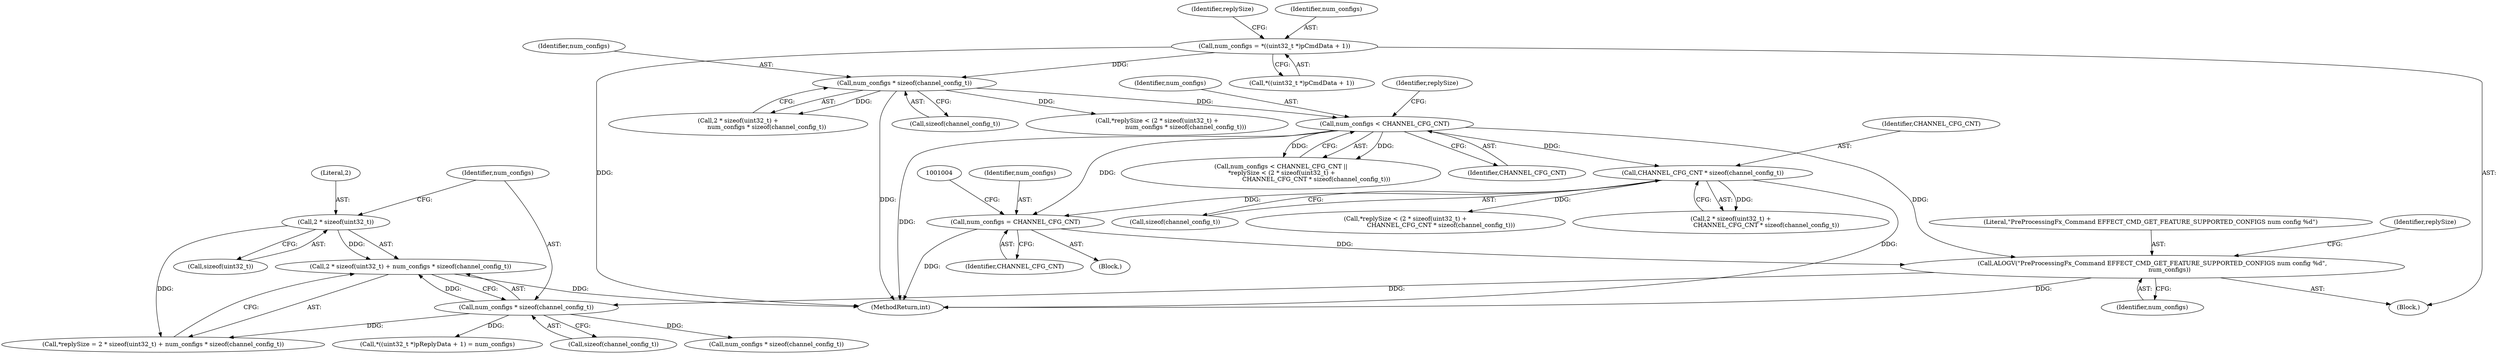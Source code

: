 digraph "0_Android_aeea52da00d210587fb3ed895de3d5f2e0264c88_9@API" {
"1001013" [label="(Call,2 * sizeof(uint32_t) + num_configs * sizeof(channel_config_t))"];
"1001014" [label="(Call,2 * sizeof(uint32_t))"];
"1001018" [label="(Call,num_configs * sizeof(channel_config_t))"];
"1001007" [label="(Call,ALOGV(\"PreProcessingFx_Command EFFECT_CMD_GET_FEATURE_SUPPORTED_CONFIGS num config %d\",\n                  num_configs))"];
"1000998" [label="(Call,num_configs = CHANNEL_CFG_CNT)"];
"1000973" [label="(Call,num_configs < CHANNEL_CFG_CNT)"];
"1000951" [label="(Call,num_configs * sizeof(channel_config_t))"];
"1000934" [label="(Call,num_configs = *((uint32_t *)pCmdData + 1))"];
"1000984" [label="(Call,CHANNEL_CFG_CNT * sizeof(channel_config_t))"];
"1001019" [label="(Identifier,num_configs)"];
"1001015" [label="(Literal,2)"];
"1000998" [label="(Call,num_configs = CHANNEL_CFG_CNT)"];
"1000978" [label="(Identifier,replySize)"];
"1000945" [label="(Identifier,replySize)"];
"1000935" [label="(Identifier,num_configs)"];
"1000973" [label="(Call,num_configs < CHANNEL_CFG_CNT)"];
"1000865" [label="(Block,)"];
"1000979" [label="(Call,2 * sizeof(uint32_t) +\n                                     CHANNEL_CFG_CNT * sizeof(channel_config_t))"];
"1001007" [label="(Call,ALOGV(\"PreProcessingFx_Command EFFECT_CMD_GET_FEATURE_SUPPORTED_CONFIGS num config %d\",\n                  num_configs))"];
"1001020" [label="(Call,sizeof(channel_config_t))"];
"1000972" [label="(Call,num_configs < CHANNEL_CFG_CNT ||\n *replySize < (2 * sizeof(uint32_t) +\n                                     CHANNEL_CFG_CNT * sizeof(channel_config_t)))"];
"1000985" [label="(Identifier,CHANNEL_CFG_CNT)"];
"1001012" [label="(Identifier,replySize)"];
"1001014" [label="(Call,2 * sizeof(uint32_t))"];
"1000951" [label="(Call,num_configs * sizeof(channel_config_t))"];
"1000974" [label="(Identifier,num_configs)"];
"1000975" [label="(Identifier,CHANNEL_CFG_CNT)"];
"1000986" [label="(Call,sizeof(channel_config_t))"];
"1001010" [label="(Call,*replySize = 2 * sizeof(uint32_t) + num_configs * sizeof(channel_config_t))"];
"1000976" [label="(Call,*replySize < (2 * sizeof(uint32_t) +\n                                     CHANNEL_CFG_CNT * sizeof(channel_config_t)))"];
"1001018" [label="(Call,num_configs * sizeof(channel_config_t))"];
"1001000" [label="(Identifier,CHANNEL_CFG_CNT)"];
"1001022" [label="(Call,*((uint32_t *)pReplyData + 1) = num_configs)"];
"1001318" [label="(MethodReturn,int)"];
"1000943" [label="(Call,*replySize < (2 * sizeof(uint32_t) +\n                              num_configs * sizeof(channel_config_t)))"];
"1001009" [label="(Identifier,num_configs)"];
"1001013" [label="(Call,2 * sizeof(uint32_t) + num_configs * sizeof(channel_config_t))"];
"1001008" [label="(Literal,\"PreProcessingFx_Command EFFECT_CMD_GET_FEATURE_SUPPORTED_CONFIGS num config %d\")"];
"1000999" [label="(Identifier,num_configs)"];
"1000946" [label="(Call,2 * sizeof(uint32_t) +\n                              num_configs * sizeof(channel_config_t))"];
"1001016" [label="(Call,sizeof(uint32_t))"];
"1000997" [label="(Block,)"];
"1000934" [label="(Call,num_configs = *((uint32_t *)pCmdData + 1))"];
"1000984" [label="(Call,CHANNEL_CFG_CNT * sizeof(channel_config_t))"];
"1000952" [label="(Identifier,num_configs)"];
"1001038" [label="(Call,num_configs * sizeof(channel_config_t))"];
"1000953" [label="(Call,sizeof(channel_config_t))"];
"1000936" [label="(Call,*((uint32_t *)pCmdData + 1))"];
"1001013" -> "1001010"  [label="AST: "];
"1001013" -> "1001018"  [label="CFG: "];
"1001014" -> "1001013"  [label="AST: "];
"1001018" -> "1001013"  [label="AST: "];
"1001010" -> "1001013"  [label="CFG: "];
"1001013" -> "1001318"  [label="DDG: "];
"1001014" -> "1001013"  [label="DDG: "];
"1001018" -> "1001013"  [label="DDG: "];
"1001014" -> "1001016"  [label="CFG: "];
"1001015" -> "1001014"  [label="AST: "];
"1001016" -> "1001014"  [label="AST: "];
"1001019" -> "1001014"  [label="CFG: "];
"1001014" -> "1001010"  [label="DDG: "];
"1001018" -> "1001020"  [label="CFG: "];
"1001019" -> "1001018"  [label="AST: "];
"1001020" -> "1001018"  [label="AST: "];
"1001018" -> "1001010"  [label="DDG: "];
"1001007" -> "1001018"  [label="DDG: "];
"1001018" -> "1001022"  [label="DDG: "];
"1001018" -> "1001038"  [label="DDG: "];
"1001007" -> "1000865"  [label="AST: "];
"1001007" -> "1001009"  [label="CFG: "];
"1001008" -> "1001007"  [label="AST: "];
"1001009" -> "1001007"  [label="AST: "];
"1001012" -> "1001007"  [label="CFG: "];
"1001007" -> "1001318"  [label="DDG: "];
"1000998" -> "1001007"  [label="DDG: "];
"1000973" -> "1001007"  [label="DDG: "];
"1000998" -> "1000997"  [label="AST: "];
"1000998" -> "1001000"  [label="CFG: "];
"1000999" -> "1000998"  [label="AST: "];
"1001000" -> "1000998"  [label="AST: "];
"1001004" -> "1000998"  [label="CFG: "];
"1000998" -> "1001318"  [label="DDG: "];
"1000973" -> "1000998"  [label="DDG: "];
"1000984" -> "1000998"  [label="DDG: "];
"1000973" -> "1000972"  [label="AST: "];
"1000973" -> "1000975"  [label="CFG: "];
"1000974" -> "1000973"  [label="AST: "];
"1000975" -> "1000973"  [label="AST: "];
"1000978" -> "1000973"  [label="CFG: "];
"1000972" -> "1000973"  [label="CFG: "];
"1000973" -> "1001318"  [label="DDG: "];
"1000973" -> "1000972"  [label="DDG: "];
"1000973" -> "1000972"  [label="DDG: "];
"1000951" -> "1000973"  [label="DDG: "];
"1000973" -> "1000984"  [label="DDG: "];
"1000951" -> "1000946"  [label="AST: "];
"1000951" -> "1000953"  [label="CFG: "];
"1000952" -> "1000951"  [label="AST: "];
"1000953" -> "1000951"  [label="AST: "];
"1000946" -> "1000951"  [label="CFG: "];
"1000951" -> "1001318"  [label="DDG: "];
"1000951" -> "1000943"  [label="DDG: "];
"1000951" -> "1000946"  [label="DDG: "];
"1000934" -> "1000951"  [label="DDG: "];
"1000934" -> "1000865"  [label="AST: "];
"1000934" -> "1000936"  [label="CFG: "];
"1000935" -> "1000934"  [label="AST: "];
"1000936" -> "1000934"  [label="AST: "];
"1000945" -> "1000934"  [label="CFG: "];
"1000934" -> "1001318"  [label="DDG: "];
"1000984" -> "1000979"  [label="AST: "];
"1000984" -> "1000986"  [label="CFG: "];
"1000985" -> "1000984"  [label="AST: "];
"1000986" -> "1000984"  [label="AST: "];
"1000979" -> "1000984"  [label="CFG: "];
"1000984" -> "1001318"  [label="DDG: "];
"1000984" -> "1000976"  [label="DDG: "];
"1000984" -> "1000979"  [label="DDG: "];
}
